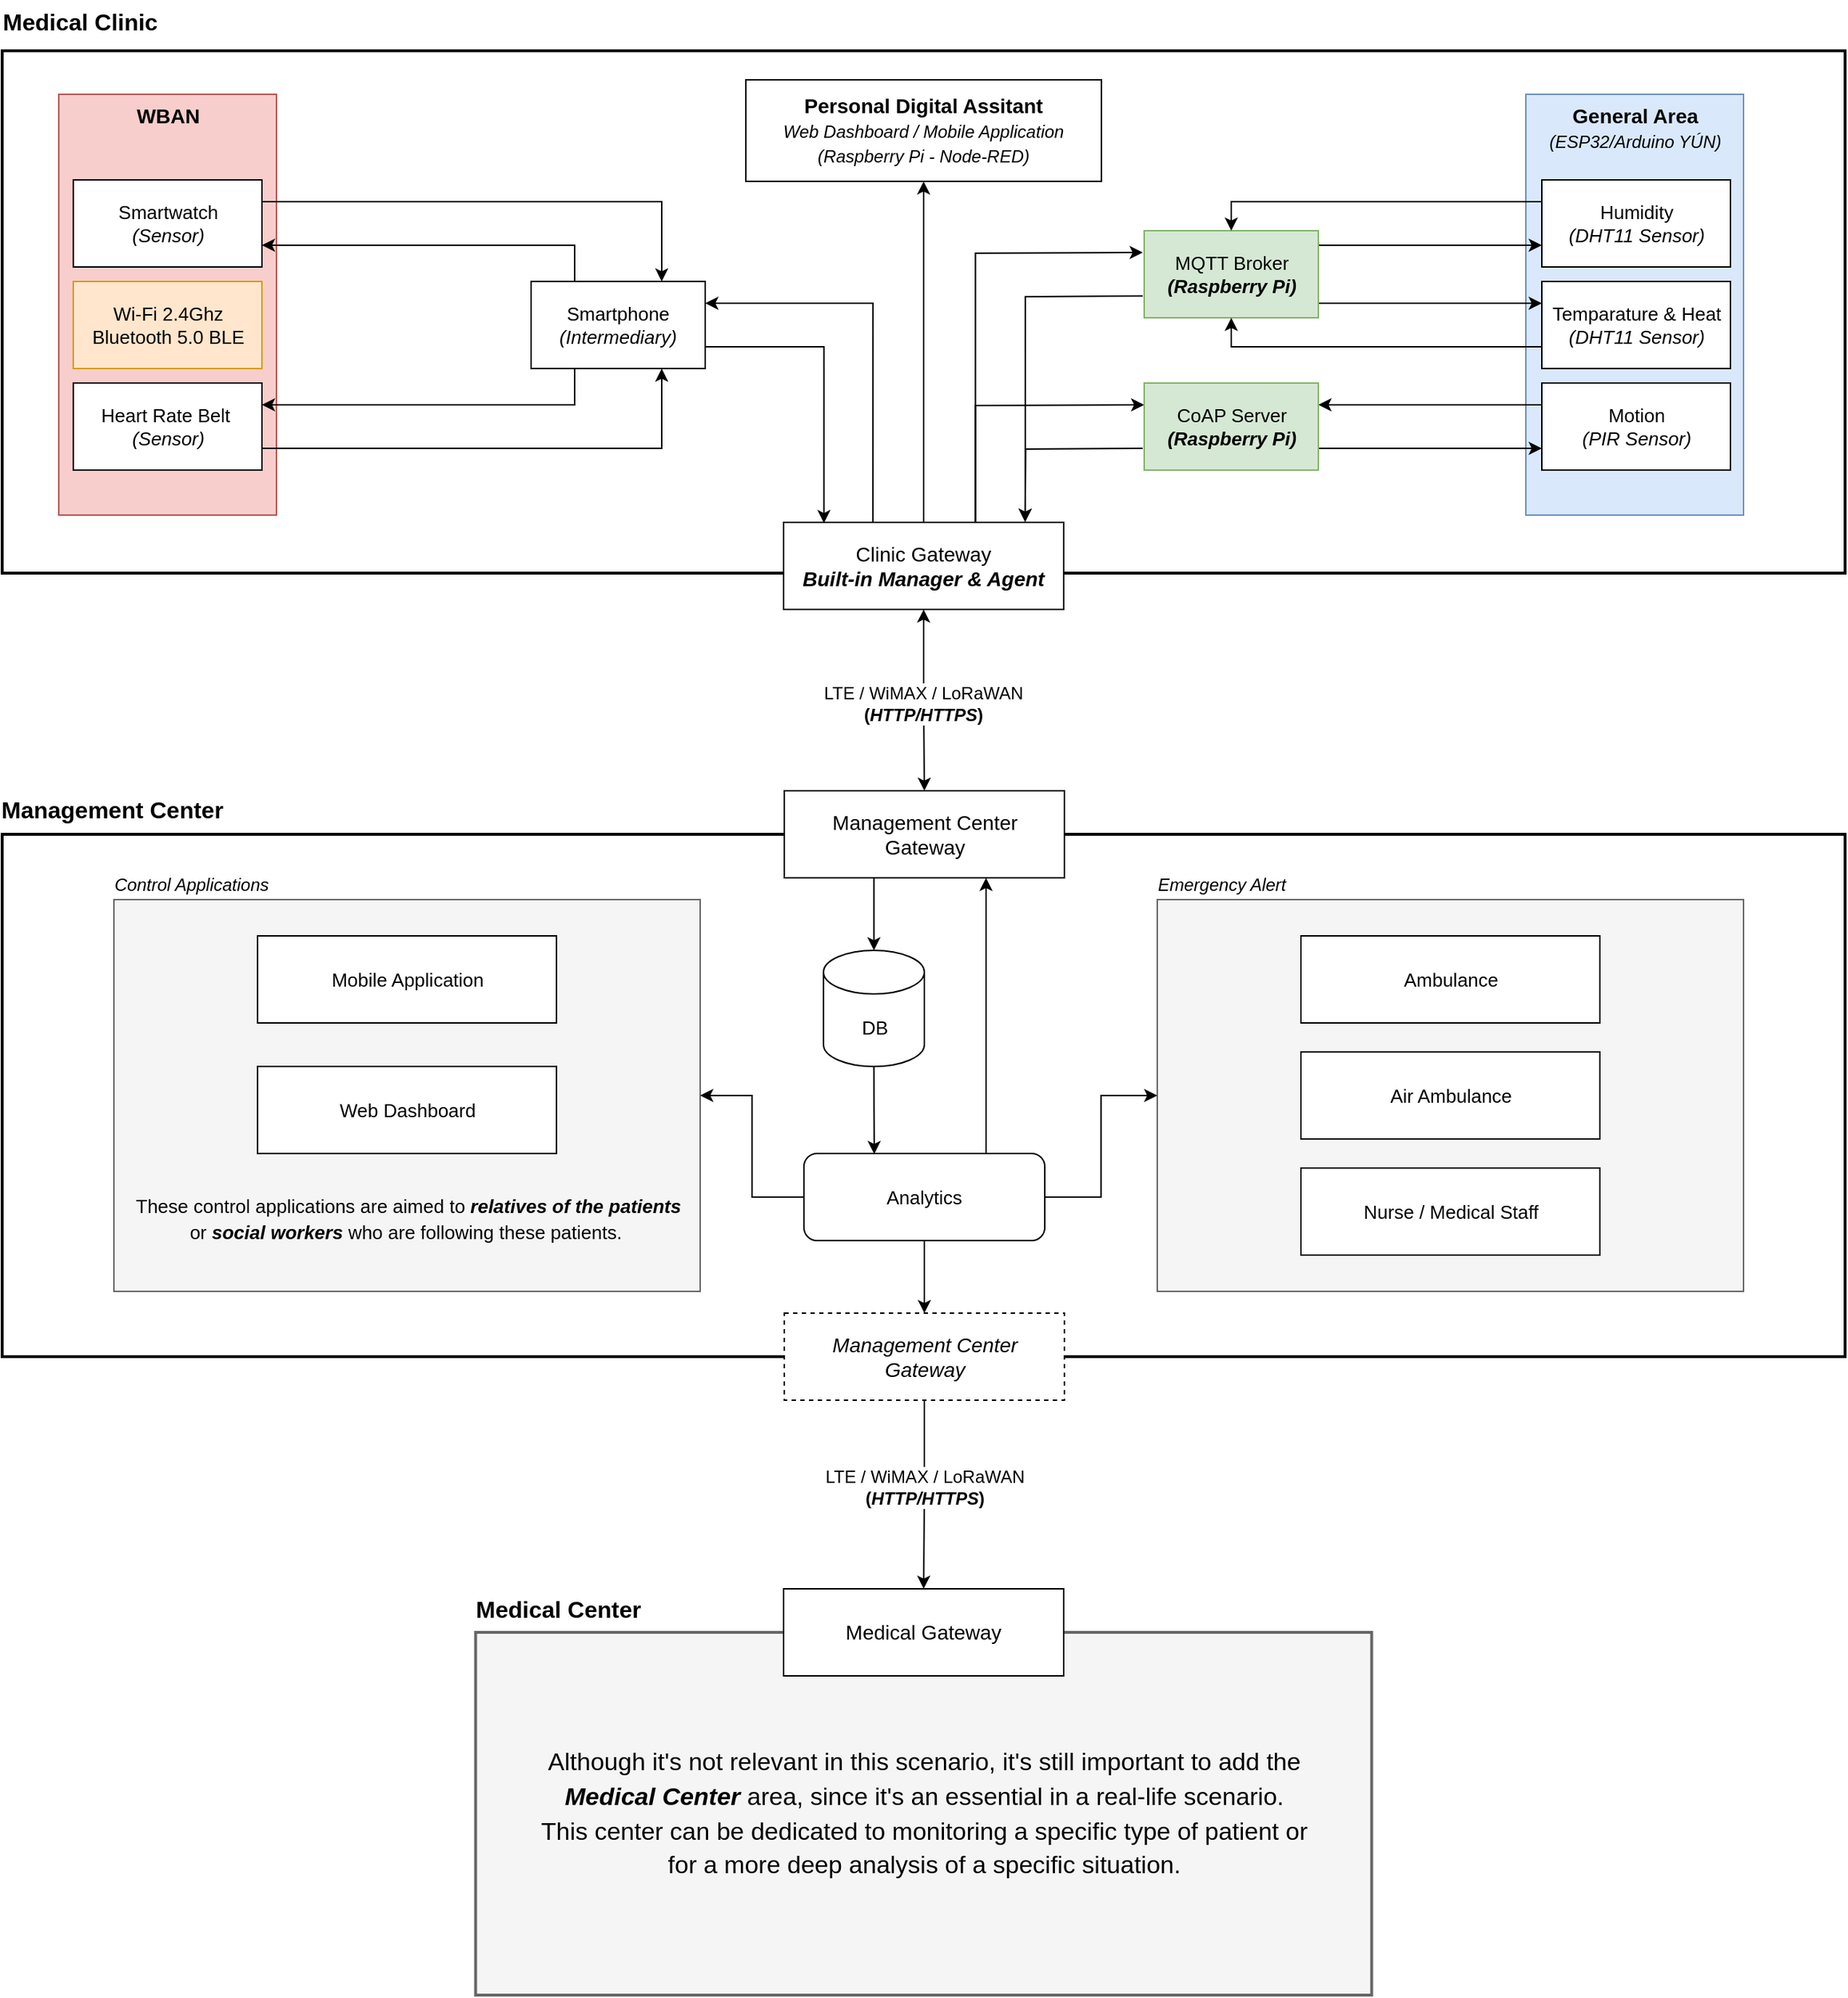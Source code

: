 <mxfile version="21.3.7" type="device" pages="2">
  <diagram id="4EKLIv5kyWdPKrkND0l5" name="Smart Healthcare">
    <mxGraphModel dx="1509" dy="916" grid="1" gridSize="10" guides="1" tooltips="1" connect="1" arrows="1" fold="1" page="1" pageScale="1" pageWidth="900" pageHeight="1600" math="0" shadow="0">
      <root>
        <mxCell id="0" />
        <mxCell id="1" parent="0" />
        <mxCell id="GMvNt8v5NHXHswKy9d2m-55" value="" style="rounded=0;whiteSpace=wrap;html=1;fontSize=14;strokeWidth=2;fillColor=#f5f5f5;strokeColor=#666666;gradientDirection=radial;fontColor=#333333;" parent="1" vertex="1">
          <mxGeometry x="591.75" y="1290" width="617.5" height="250" as="geometry" />
        </mxCell>
        <mxCell id="xHL1PCvnqK_NVoInI9PG-18" value="" style="rounded=0;whiteSpace=wrap;html=1;fontSize=14;fillColor=none;strokeWidth=2;" parent="1" vertex="1">
          <mxGeometry x="265.5" y="200" width="1270" height="360" as="geometry" />
        </mxCell>
        <mxCell id="xHL1PCvnqK_NVoInI9PG-19" value="&lt;span style=&quot;font-size: 16px;&quot;&gt;&lt;b style=&quot;font-size: 16px;&quot;&gt;Medical Clinic&lt;/b&gt;&lt;/span&gt;" style="text;html=1;align=left;verticalAlign=middle;resizable=0;points=[];autosize=1;strokeColor=none;fillColor=none;fontSize=16;spacing=0;" parent="1" vertex="1">
          <mxGeometry x="265.5" y="165" width="130" height="30" as="geometry" />
        </mxCell>
        <mxCell id="oJZyDtOHHxJd0sWlJw7X-24" value="Clinic Gateway&lt;br&gt;&lt;i&gt;&lt;b&gt;Built-in Manager &amp;amp; Agent&lt;/b&gt;&lt;/i&gt;" style="whiteSpace=wrap;html=1;fontSize=14;strokeWidth=1;" parent="1" vertex="1">
          <mxGeometry x="804" y="525" width="193" height="60" as="geometry" />
        </mxCell>
        <mxCell id="oJZyDtOHHxJd0sWlJw7X-26" value="&amp;nbsp; &amp;nbsp;" style="rounded=0;whiteSpace=wrap;html=1;fontSize=14;fillColor=none;strokeWidth=2;" parent="1" vertex="1">
          <mxGeometry x="265.5" y="740" width="1270" height="360" as="geometry" />
        </mxCell>
        <mxCell id="oJZyDtOHHxJd0sWlJw7X-27" value="&lt;b style=&quot;font-size: 16px;&quot;&gt;&lt;font style=&quot;font-size: 16px;&quot;&gt;Management Center&lt;/font&gt;&lt;/b&gt;" style="text;html=1;align=left;verticalAlign=middle;resizable=0;points=[];autosize=1;strokeColor=none;fillColor=none;fontSize=16;spacing=0;" parent="1" vertex="1">
          <mxGeometry x="264.5" y="708" width="170" height="30" as="geometry" />
        </mxCell>
        <mxCell id="GMvNt8v5NHXHswKy9d2m-29" value="&lt;b&gt;Personal Digital Assitant&lt;br style=&quot;font-size: 14px&quot;&gt;&lt;/b&gt;&lt;font style=&quot;font-size: 12px&quot;&gt;&lt;i&gt;Web Dashboard / Mobile Application&lt;br&gt;(Raspberry Pi - Node-RED)&lt;br&gt;&lt;/i&gt;&lt;/font&gt;" style="whiteSpace=wrap;html=1;fontSize=14;" parent="1" vertex="1">
          <mxGeometry x="778" y="220" width="245" height="70" as="geometry" />
        </mxCell>
        <mxCell id="GMvNt8v5NHXHswKy9d2m-38" style="edgeStyle=orthogonalEdgeStyle;rounded=0;orthogonalLoop=1;jettySize=auto;html=1;exitX=0.5;exitY=0;exitDx=0;exitDy=0;entryX=0.5;entryY=1;entryDx=0;entryDy=0;fontSize=12;startArrow=none;startFill=0;" parent="1" source="oJZyDtOHHxJd0sWlJw7X-24" target="GMvNt8v5NHXHswKy9d2m-29" edge="1">
          <mxGeometry relative="1" as="geometry" />
        </mxCell>
        <mxCell id="GMvNt8v5NHXHswKy9d2m-30" value="Management Center&lt;br&gt;Gateway" style="whiteSpace=wrap;html=1;fontSize=14;fontStyle=0" parent="1" vertex="1">
          <mxGeometry x="804.5" y="710" width="193" height="60" as="geometry" />
        </mxCell>
        <mxCell id="GMvNt8v5NHXHswKy9d2m-23" style="edgeStyle=orthogonalEdgeStyle;rounded=0;orthogonalLoop=1;jettySize=auto;html=1;exitX=0.5;exitY=1;exitDx=0;exitDy=0;entryX=0.5;entryY=0;entryDx=0;entryDy=0;startArrow=classic;startFill=1;" parent="1" source="oJZyDtOHHxJd0sWlJw7X-24" target="GMvNt8v5NHXHswKy9d2m-30" edge="1">
          <mxGeometry relative="1" as="geometry" />
        </mxCell>
        <mxCell id="GMvNt8v5NHXHswKy9d2m-24" value="LTE / WiMAX / LoRaWAN&lt;br style=&quot;font-size: 12px;&quot;&gt;&lt;b style=&quot;font-size: 12px;&quot;&gt;(&lt;i style=&quot;font-size: 12px;&quot;&gt;HTTP/HTTPS&lt;/i&gt;)&lt;/b&gt;" style="edgeLabel;html=1;align=center;verticalAlign=middle;resizable=0;points=[];fontSize=12;" parent="GMvNt8v5NHXHswKy9d2m-23" vertex="1" connectable="0">
          <mxGeometry x="-0.155" y="1" relative="1" as="geometry">
            <mxPoint x="-2" y="12" as="offset" />
          </mxGeometry>
        </mxCell>
        <mxCell id="GMvNt8v5NHXHswKy9d2m-39" value="" style="rounded=0;whiteSpace=wrap;html=1;fontSize=12;fillColor=#f5f5f5;strokeWidth=1;fontColor=#333333;strokeColor=#666666;" parent="1" vertex="1">
          <mxGeometry x="342.5" y="785" width="404" height="270" as="geometry" />
        </mxCell>
        <mxCell id="GMvNt8v5NHXHswKy9d2m-40" value="" style="rounded=0;whiteSpace=wrap;html=1;fontSize=12;fillColor=#f5f5f5;strokeWidth=1;fontColor=#333333;strokeColor=#666666;" parent="1" vertex="1">
          <mxGeometry x="1061.5" y="785" width="404" height="270" as="geometry" />
        </mxCell>
        <mxCell id="GMvNt8v5NHXHswKy9d2m-43" value="&lt;span style=&quot;font-size: 12px;&quot;&gt;&lt;font style=&quot;font-size: 12px;&quot;&gt;Emergency Alert&lt;/font&gt;&lt;/span&gt;" style="text;html=1;align=left;verticalAlign=middle;resizable=0;points=[];autosize=1;strokeColor=none;fillColor=none;fontSize=12;spacing=0;fontStyle=2" parent="1" vertex="1">
          <mxGeometry x="1061.5" y="765" width="100" height="20" as="geometry" />
        </mxCell>
        <mxCell id="GMvNt8v5NHXHswKy9d2m-44" value="&lt;span style=&quot;font-size: 12px&quot;&gt;&lt;font style=&quot;font-size: 12px&quot;&gt;Control Applications&lt;/font&gt;&lt;/span&gt;" style="text;html=1;align=left;verticalAlign=middle;resizable=0;points=[];autosize=1;strokeColor=none;fillColor=none;fontSize=12;spacing=0;fontStyle=2" parent="1" vertex="1">
          <mxGeometry x="342.5" y="765" width="120" height="20" as="geometry" />
        </mxCell>
        <mxCell id="GMvNt8v5NHXHswKy9d2m-45" value="Mobile Application" style="whiteSpace=wrap;html=1;fontSize=13;strokeWidth=1;" parent="1" vertex="1">
          <mxGeometry x="441.5" y="810" width="206" height="60" as="geometry" />
        </mxCell>
        <mxCell id="GMvNt8v5NHXHswKy9d2m-49" value="Web Dashboard" style="whiteSpace=wrap;html=1;fontSize=13;strokeWidth=1;" parent="1" vertex="1">
          <mxGeometry x="441.5" y="900" width="206" height="60" as="geometry" />
        </mxCell>
        <mxCell id="GMvNt8v5NHXHswKy9d2m-51" value="&lt;p style=&quot;line-height: 0.4; font-size: 13px;&quot;&gt;These control applications are aimed to &lt;b style=&quot;font-size: 13px;&quot;&gt;&lt;i style=&quot;font-size: 13px;&quot;&gt;relatives of the patients&lt;/i&gt;&lt;/b&gt;&lt;/p&gt;&lt;p style=&quot;line-height: 0.4; font-size: 13px;&quot;&gt;or &lt;i style=&quot;font-size: 13px;&quot;&gt;&lt;b style=&quot;font-size: 13px;&quot;&gt;social workers&lt;/b&gt;&lt;/i&gt; who are following these patients.&amp;nbsp;&lt;/p&gt;&lt;p style=&quot;font-size: 13px;&quot;&gt;&lt;/p&gt;" style="text;html=1;align=center;verticalAlign=middle;resizable=0;points=[];autosize=1;strokeColor=none;fillColor=none;fontSize=13;" parent="1" vertex="1">
          <mxGeometry x="344.5" y="975" width="400" height="60" as="geometry" />
        </mxCell>
        <mxCell id="GMvNt8v5NHXHswKy9d2m-52" value="Ambulance" style="whiteSpace=wrap;html=1;fontSize=13;strokeWidth=1;" parent="1" vertex="1">
          <mxGeometry x="1160.5" y="810" width="206" height="60" as="geometry" />
        </mxCell>
        <mxCell id="GMvNt8v5NHXHswKy9d2m-53" value="Air Ambulance" style="whiteSpace=wrap;html=1;fontSize=13;strokeWidth=1;" parent="1" vertex="1">
          <mxGeometry x="1160.5" y="890" width="206" height="60" as="geometry" />
        </mxCell>
        <mxCell id="GMvNt8v5NHXHswKy9d2m-54" value="Nurse / Medical Staff" style="whiteSpace=wrap;html=1;fontSize=13;strokeWidth=1;" parent="1" vertex="1">
          <mxGeometry x="1160.5" y="970" width="206" height="60" as="geometry" />
        </mxCell>
        <mxCell id="9RcOUroybGSOs_kpnr5I-2" style="edgeStyle=orthogonalEdgeStyle;rounded=0;orthogonalLoop=1;jettySize=auto;html=1;exitX=0;exitY=0.5;exitDx=0;exitDy=0;entryX=1;entryY=0.5;entryDx=0;entryDy=0;" parent="1" source="9RcOUroybGSOs_kpnr5I-1" target="GMvNt8v5NHXHswKy9d2m-39" edge="1">
          <mxGeometry relative="1" as="geometry" />
        </mxCell>
        <mxCell id="9RcOUroybGSOs_kpnr5I-3" style="edgeStyle=orthogonalEdgeStyle;rounded=0;orthogonalLoop=1;jettySize=auto;html=1;exitX=1;exitY=0.5;exitDx=0;exitDy=0;entryX=0;entryY=0.5;entryDx=0;entryDy=0;" parent="1" source="9RcOUroybGSOs_kpnr5I-1" target="GMvNt8v5NHXHswKy9d2m-40" edge="1">
          <mxGeometry relative="1" as="geometry" />
        </mxCell>
        <mxCell id="9RcOUroybGSOs_kpnr5I-26" style="edgeStyle=orthogonalEdgeStyle;rounded=0;orthogonalLoop=1;jettySize=auto;html=1;exitX=0.75;exitY=0;exitDx=0;exitDy=0;fontSize=12;" parent="1" source="9RcOUroybGSOs_kpnr5I-1" edge="1">
          <mxGeometry relative="1" as="geometry">
            <mxPoint x="943.5" y="770" as="targetPoint" />
            <Array as="points">
              <mxPoint x="943.5" y="975" />
              <mxPoint x="943.5" y="770" />
            </Array>
          </mxGeometry>
        </mxCell>
        <mxCell id="9RcOUroybGSOs_kpnr5I-1" value="Analytics" style="whiteSpace=wrap;html=1;fontSize=13;strokeWidth=1;rounded=1;" parent="1" vertex="1">
          <mxGeometry x="818" y="960" width="166" height="60" as="geometry" />
        </mxCell>
        <mxCell id="9RcOUroybGSOs_kpnr5I-24" style="edgeStyle=orthogonalEdgeStyle;rounded=0;orthogonalLoop=1;jettySize=auto;html=1;exitX=0.5;exitY=1;exitDx=0;exitDy=0;exitPerimeter=0;entryX=0.292;entryY=0.006;entryDx=0;entryDy=0;fontSize=12;entryPerimeter=0;" parent="1" source="9RcOUroybGSOs_kpnr5I-18" target="9RcOUroybGSOs_kpnr5I-1" edge="1">
          <mxGeometry relative="1" as="geometry" />
        </mxCell>
        <mxCell id="9RcOUroybGSOs_kpnr5I-18" value="DB" style="shape=cylinder3;whiteSpace=wrap;html=1;boundedLbl=1;backgroundOutline=1;size=15;rounded=1;fontSize=13;" parent="1" vertex="1">
          <mxGeometry x="831.5" y="820" width="69.5" height="80" as="geometry" />
        </mxCell>
        <mxCell id="9RcOUroybGSOs_kpnr5I-23" style="edgeStyle=orthogonalEdgeStyle;rounded=0;orthogonalLoop=1;jettySize=auto;html=1;exitX=0.32;exitY=0.994;exitDx=0;exitDy=0;entryX=0.5;entryY=0;entryDx=0;entryDy=0;entryPerimeter=0;fontSize=12;exitPerimeter=0;" parent="1" source="GMvNt8v5NHXHswKy9d2m-30" target="9RcOUroybGSOs_kpnr5I-18" edge="1">
          <mxGeometry relative="1" as="geometry" />
        </mxCell>
        <mxCell id="9RcOUroybGSOs_kpnr5I-27" value="Management Center&lt;br&gt;Gateway" style="whiteSpace=wrap;html=1;fontSize=14;fontStyle=2;dashed=1;" parent="1" vertex="1">
          <mxGeometry x="804.5" y="1070" width="193" height="60" as="geometry" />
        </mxCell>
        <mxCell id="9RcOUroybGSOs_kpnr5I-30" style="edgeStyle=orthogonalEdgeStyle;rounded=0;orthogonalLoop=1;jettySize=auto;html=1;exitX=0.5;exitY=1;exitDx=0;exitDy=0;entryX=0.5;entryY=0;entryDx=0;entryDy=0;fontSize=12;" parent="1" source="9RcOUroybGSOs_kpnr5I-1" target="9RcOUroybGSOs_kpnr5I-27" edge="1">
          <mxGeometry relative="1" as="geometry" />
        </mxCell>
        <mxCell id="9RcOUroybGSOs_kpnr5I-4" style="edgeStyle=orthogonalEdgeStyle;rounded=0;orthogonalLoop=1;jettySize=auto;html=1;exitX=0.5;exitY=1;exitDx=0;exitDy=0;entryX=0.5;entryY=0;entryDx=0;entryDy=0;" parent="1" source="9RcOUroybGSOs_kpnr5I-27" target="GMvNt8v5NHXHswKy9d2m-58" edge="1">
          <mxGeometry relative="1" as="geometry" />
        </mxCell>
        <mxCell id="9RcOUroybGSOs_kpnr5I-5" value="&lt;span style=&quot;color: rgba(0 , 0 , 0 , 0) ; font-family: monospace ; font-size: 0px ; background-color: rgb(248 , 249 , 250)&quot;&gt;%3CmxGraphModel%3E%3Croot%3E%3CmxCell%20id%3D%220%22%2F%3E%3CmxCell%20id%3D%221%22%20parent%3D%220%22%2F%3E%3CmxCell%20id%3D%222%22%20value%3D%22Mobile%20Communications%26lt%3Bbr%26gt%3BLTE%20%2F%20WiMAX%20%2F%20LoRaWAN%22%20style%3D%22edgeLabel%3Bhtml%3D1%3Balign%3Dcenter%3BverticalAlign%3Dmiddle%3Bresizable%3D0%3Bpoints%3D%5B%5D%3B%22%20vertex%3D%221%22%20connectable%3D%220%22%20parent%3D%221%22%3E%3CmxGeometry%20x%3D%22827%22%20y%3D%22650%22%20as%3D%22geometry%22%2F%3E%3C%2FmxCell%3E%3C%2Froot%3E%3C%2FmxGraphModel%3E&lt;/span&gt;" style="edgeLabel;html=1;align=center;verticalAlign=middle;resizable=0;points=[];" parent="9RcOUroybGSOs_kpnr5I-4" vertex="1" connectable="0">
          <mxGeometry x="0.102" y="-2" relative="1" as="geometry">
            <mxPoint as="offset" />
          </mxGeometry>
        </mxCell>
        <mxCell id="9RcOUroybGSOs_kpnr5I-6" value="LTE / WiMAX / LoRaWAN&lt;br style=&quot;font-size: 12px;&quot;&gt;&lt;b style=&quot;font-size: 12px;&quot;&gt;(&lt;i style=&quot;font-size: 12px;&quot;&gt;HTTP/HTTPS&lt;/i&gt;)&lt;/b&gt;" style="edgeLabel;html=1;align=center;verticalAlign=middle;resizable=0;points=[];fontSize=12;" parent="9RcOUroybGSOs_kpnr5I-4" vertex="1" connectable="0">
          <mxGeometry x="0.281" y="4" relative="1" as="geometry">
            <mxPoint x="-4" y="-23" as="offset" />
          </mxGeometry>
        </mxCell>
        <mxCell id="GMvNt8v5NHXHswKy9d2m-57" value="&lt;b style=&quot;font-size: 16px;&quot;&gt;&lt;font style=&quot;font-size: 16px;&quot;&gt;Medical Center&lt;/font&gt;&lt;/b&gt;" style="text;html=1;align=left;verticalAlign=middle;resizable=0;points=[];autosize=1;strokeColor=none;fillColor=none;fontSize=16;spacing=0;" parent="1" vertex="1">
          <mxGeometry x="592.25" y="1259" width="130" height="30" as="geometry" />
        </mxCell>
        <mxCell id="GMvNt8v5NHXHswKy9d2m-58" value="Medical Gateway" style="whiteSpace=wrap;html=1;fontSize=14;fontStyle=0" parent="1" vertex="1">
          <mxGeometry x="804" y="1260" width="193" height="60" as="geometry" />
        </mxCell>
        <mxCell id="WCOG3HAmgVZKzh0ak5R_-1" value="&lt;p style=&quot;line-height: 1.4; font-size: 17px;&quot;&gt;Although it&#39;s not relevant in this scenario, it&#39;s still important to add the &lt;i style=&quot;font-weight: bold; font-size: 17px;&quot;&gt;Medical Center &lt;/i&gt;area, since it&#39;s an essential in a real-life scenario.&lt;br style=&quot;font-size: 17px;&quot;&gt;This center can be dedicated to monitoring a specific type of patient or for a more deep analysis of a specific situation.&lt;/p&gt;" style="rounded=0;whiteSpace=wrap;html=1;gradientDirection=radial;fontSize=17;fillColor=none;strokeColor=none;" parent="1" vertex="1">
          <mxGeometry x="627.53" y="1345" width="545.94" height="140" as="geometry" />
        </mxCell>
        <mxCell id="q3UDIHlaex0vlkQCukeU-5" style="edgeStyle=orthogonalEdgeStyle;rounded=0;orthogonalLoop=1;jettySize=auto;html=1;exitX=1;exitY=0.75;exitDx=0;exitDy=0;entryX=0.144;entryY=0.009;entryDx=0;entryDy=0;entryPerimeter=0;" parent="1" source="q3UDIHlaex0vlkQCukeU-1" target="oJZyDtOHHxJd0sWlJw7X-24" edge="1">
          <mxGeometry relative="1" as="geometry" />
        </mxCell>
        <mxCell id="dEVApkqTRyG67apjEKnS-3" style="edgeStyle=orthogonalEdgeStyle;rounded=0;orthogonalLoop=1;jettySize=auto;html=1;exitX=1;exitY=0.25;exitDx=0;exitDy=0;startArrow=classic;startFill=1;endArrow=none;endFill=0;entryX=0.319;entryY=0.001;entryDx=0;entryDy=0;entryPerimeter=0;" edge="1" parent="1" source="q3UDIHlaex0vlkQCukeU-1" target="oJZyDtOHHxJd0sWlJw7X-24">
          <mxGeometry relative="1" as="geometry">
            <mxPoint x="860" y="520" as="targetPoint" />
          </mxGeometry>
        </mxCell>
        <mxCell id="q3UDIHlaex0vlkQCukeU-1" value="Smartphone&lt;br&gt;&lt;i&gt;(Intermediary)&lt;/i&gt;" style="whiteSpace=wrap;html=1;fontSize=13;" parent="1" vertex="1">
          <mxGeometry x="630" y="359" width="120" height="60" as="geometry" />
        </mxCell>
        <mxCell id="oJZyDtOHHxJd0sWlJw7X-3" value="General Area&lt;br&gt;&lt;span style=&quot;font-weight: normal;&quot;&gt;&lt;i&gt;&lt;font style=&quot;font-size: 12px;&quot;&gt;(ESP32/Arduino YÚN)&lt;/font&gt;&lt;/i&gt;&lt;/span&gt;" style="rounded=0;whiteSpace=wrap;html=1;fontSize=14;fillColor=#dae8fc;strokeColor=#6c8ebf;verticalAlign=top;fontStyle=1" parent="1" vertex="1">
          <mxGeometry x="1315.5" y="230" width="150" height="290" as="geometry" />
        </mxCell>
        <mxCell id="5OLIdHdcgI0uMcVlvvUG-6" style="edgeStyle=orthogonalEdgeStyle;rounded=0;orthogonalLoop=1;jettySize=auto;html=1;exitX=0;exitY=0.25;exitDx=0;exitDy=0;entryX=1;entryY=0.25;entryDx=0;entryDy=0;" edge="1" parent="1" source="oJZyDtOHHxJd0sWlJw7X-6" target="oJZyDtOHHxJd0sWlJw7X-19">
          <mxGeometry relative="1" as="geometry" />
        </mxCell>
        <mxCell id="oJZyDtOHHxJd0sWlJw7X-6" value="Motion&lt;br style=&quot;font-size: 13px;&quot;&gt;&lt;i&gt;(PIR&amp;nbsp;&lt;span style=&quot;font-size: 13px;&quot;&gt;Sensor&lt;/span&gt;)&lt;/i&gt;" style="rounded=0;whiteSpace=wrap;html=1;fontSize=13;align=center;" parent="1" vertex="1">
          <mxGeometry x="1326.5" y="429" width="130" height="60" as="geometry" />
        </mxCell>
        <mxCell id="1wUjkOclJcLUn5EdWLb8-3" value="" style="group" vertex="1" connectable="0" parent="1">
          <mxGeometry x="304.5" y="230" width="150" height="290" as="geometry" />
        </mxCell>
        <mxCell id="xHL1PCvnqK_NVoInI9PG-28" value="WBAN" style="rounded=0;whiteSpace=wrap;html=1;fontSize=14;fillColor=#f8cecc;strokeColor=#b85450;verticalAlign=top;fontStyle=1" parent="1wUjkOclJcLUn5EdWLb8-3" vertex="1">
          <mxGeometry width="150" height="290" as="geometry" />
        </mxCell>
        <mxCell id="1wUjkOclJcLUn5EdWLb8-2" value="" style="group" vertex="1" connectable="0" parent="1wUjkOclJcLUn5EdWLb8-3">
          <mxGeometry x="10" y="59" width="130" height="200" as="geometry" />
        </mxCell>
        <mxCell id="xHL1PCvnqK_NVoInI9PG-24" value="&lt;div style=&quot;font-size: 13px;&quot;&gt;&lt;span style=&quot;background-color: initial; font-size: 13px;&quot;&gt;Heart Rate Belt&amp;nbsp;&lt;/span&gt;&lt;/div&gt;&lt;div style=&quot;font-size: 13px;&quot;&gt;&lt;i style=&quot;font-size: 13px;&quot;&gt;(Sensor)&lt;/i&gt;&lt;/div&gt;" style="rounded=0;whiteSpace=wrap;html=1;fontSize=13;align=center;" parent="1wUjkOclJcLUn5EdWLb8-2" vertex="1">
          <mxGeometry y="140" width="130" height="60" as="geometry" />
        </mxCell>
        <mxCell id="xHL1PCvnqK_NVoInI9PG-23" value="&lt;div style=&quot;font-size: 13px;&quot;&gt;Smartwatch&lt;/div&gt;&lt;div style=&quot;font-size: 13px;&quot;&gt;&lt;i style=&quot;font-size: 13px;&quot;&gt;(Sensor)&lt;/i&gt;&lt;/div&gt;" style="rounded=0;whiteSpace=wrap;html=1;fontSize=13;align=center;" parent="1wUjkOclJcLUn5EdWLb8-2" vertex="1">
          <mxGeometry width="130" height="60" as="geometry" />
        </mxCell>
        <mxCell id="eZAVPzYlufzNhb-n7ylC-2" value="&lt;div style=&quot;font-size: 13px;&quot;&gt;Wi-Fi 2.4Ghz&lt;/div&gt;&lt;div style=&quot;font-size: 13px;&quot;&gt;Bluetooth 5.0 BLE&lt;/div&gt;" style="rounded=0;whiteSpace=wrap;html=1;fontSize=13;align=center;fillColor=#ffe6cc;strokeColor=#d79b00;" vertex="1" parent="1wUjkOclJcLUn5EdWLb8-2">
          <mxGeometry y="70" width="130" height="60" as="geometry" />
        </mxCell>
        <mxCell id="1wUjkOclJcLUn5EdWLb8-4" style="edgeStyle=orthogonalEdgeStyle;rounded=0;orthogonalLoop=1;jettySize=auto;html=1;exitX=1;exitY=0.25;exitDx=0;exitDy=0;entryX=0.75;entryY=0;entryDx=0;entryDy=0;" edge="1" parent="1" source="xHL1PCvnqK_NVoInI9PG-23" target="q3UDIHlaex0vlkQCukeU-1">
          <mxGeometry relative="1" as="geometry" />
        </mxCell>
        <mxCell id="1wUjkOclJcLUn5EdWLb8-5" style="edgeStyle=orthogonalEdgeStyle;rounded=0;orthogonalLoop=1;jettySize=auto;html=1;exitX=0.25;exitY=0;exitDx=0;exitDy=0;entryX=1;entryY=0.75;entryDx=0;entryDy=0;" edge="1" parent="1" source="q3UDIHlaex0vlkQCukeU-1" target="xHL1PCvnqK_NVoInI9PG-23">
          <mxGeometry relative="1" as="geometry">
            <Array as="points">
              <mxPoint x="660" y="334" />
            </Array>
          </mxGeometry>
        </mxCell>
        <mxCell id="dEVApkqTRyG67apjEKnS-1" style="edgeStyle=orthogonalEdgeStyle;rounded=0;orthogonalLoop=1;jettySize=auto;html=1;exitX=0.25;exitY=1;exitDx=0;exitDy=0;entryX=1;entryY=0.25;entryDx=0;entryDy=0;" edge="1" parent="1" source="q3UDIHlaex0vlkQCukeU-1" target="xHL1PCvnqK_NVoInI9PG-24">
          <mxGeometry relative="1" as="geometry" />
        </mxCell>
        <mxCell id="dEVApkqTRyG67apjEKnS-2" style="edgeStyle=orthogonalEdgeStyle;rounded=0;orthogonalLoop=1;jettySize=auto;html=1;exitX=1;exitY=0.75;exitDx=0;exitDy=0;entryX=0.75;entryY=1;entryDx=0;entryDy=0;" edge="1" parent="1" source="xHL1PCvnqK_NVoInI9PG-24" target="q3UDIHlaex0vlkQCukeU-1">
          <mxGeometry relative="1" as="geometry" />
        </mxCell>
        <mxCell id="5OLIdHdcgI0uMcVlvvUG-7" style="edgeStyle=orthogonalEdgeStyle;rounded=0;orthogonalLoop=1;jettySize=auto;html=1;exitX=1;exitY=0.75;exitDx=0;exitDy=0;entryX=0;entryY=0.75;entryDx=0;entryDy=0;" edge="1" parent="1" source="oJZyDtOHHxJd0sWlJw7X-19" target="oJZyDtOHHxJd0sWlJw7X-6">
          <mxGeometry relative="1" as="geometry" />
        </mxCell>
        <mxCell id="EzxTmGvRN0PzDmSoDZsa-1" style="edgeStyle=orthogonalEdgeStyle;rounded=0;orthogonalLoop=1;jettySize=auto;html=1;exitX=0;exitY=0.75;exitDx=0;exitDy=0;entryX=0.867;entryY=-0.005;entryDx=0;entryDy=0;entryPerimeter=0;" edge="1" parent="1">
          <mxGeometry relative="1" as="geometry">
            <mxPoint x="1051.5" y="474" as="sourcePoint" />
            <mxPoint x="970.331" y="524.7" as="targetPoint" />
          </mxGeometry>
        </mxCell>
        <mxCell id="EzxTmGvRN0PzDmSoDZsa-2" style="edgeStyle=orthogonalEdgeStyle;rounded=0;orthogonalLoop=1;jettySize=auto;html=1;exitX=0;exitY=0.25;exitDx=0;exitDy=0;entryX=0.685;entryY=0.009;entryDx=0;entryDy=0;entryPerimeter=0;startArrow=classic;startFill=1;endArrow=none;endFill=0;" edge="1" parent="1" target="oJZyDtOHHxJd0sWlJw7X-24">
          <mxGeometry relative="1" as="geometry">
            <mxPoint x="1052.5" y="444" as="sourcePoint" />
            <mxPoint x="936.398" y="525.3" as="targetPoint" />
          </mxGeometry>
        </mxCell>
        <mxCell id="oJZyDtOHHxJd0sWlJw7X-19" value="&lt;span style=&quot;font-size: 13px;&quot;&gt;&lt;font style=&quot;font-size: 13px;&quot;&gt;&lt;span style=&quot;font-size: 13px;&quot;&gt;CoAP Server&lt;br&gt;&lt;/span&gt;&lt;b style=&quot;font-style: italic; font-size: 13px;&quot;&gt;(Raspberry Pi)&lt;/b&gt;&lt;/font&gt;&lt;/span&gt;" style="whiteSpace=wrap;html=1;fontSize=13;fillColor=#d5e8d4;strokeColor=#82b366;" parent="1" vertex="1">
          <mxGeometry x="1052.5" y="429" width="120" height="60" as="geometry" />
        </mxCell>
        <mxCell id="5OLIdHdcgI0uMcVlvvUG-10" style="edgeStyle=orthogonalEdgeStyle;rounded=0;orthogonalLoop=1;jettySize=auto;html=1;exitX=1;exitY=0.25;exitDx=0;exitDy=0;entryX=0;entryY=0.75;entryDx=0;entryDy=0;" edge="1" parent="1" source="GMvNt8v5NHXHswKy9d2m-12" target="oJZyDtOHHxJd0sWlJw7X-4">
          <mxGeometry relative="1" as="geometry">
            <Array as="points">
              <mxPoint x="1173" y="334" />
            </Array>
          </mxGeometry>
        </mxCell>
        <mxCell id="5OLIdHdcgI0uMcVlvvUG-11" style="edgeStyle=orthogonalEdgeStyle;rounded=0;orthogonalLoop=1;jettySize=auto;html=1;exitX=1;exitY=0.75;exitDx=0;exitDy=0;entryX=0;entryY=0.25;entryDx=0;entryDy=0;" edge="1" parent="1" source="GMvNt8v5NHXHswKy9d2m-12" target="oJZyDtOHHxJd0sWlJw7X-5">
          <mxGeometry relative="1" as="geometry">
            <Array as="points">
              <mxPoint x="1173" y="374" />
            </Array>
          </mxGeometry>
        </mxCell>
        <mxCell id="EzxTmGvRN0PzDmSoDZsa-3" style="edgeStyle=orthogonalEdgeStyle;rounded=0;orthogonalLoop=1;jettySize=auto;html=1;exitX=0;exitY=0.75;exitDx=0;exitDy=0;entryX=0.863;entryY=-0.006;entryDx=0;entryDy=0;entryPerimeter=0;" edge="1" parent="1" target="oJZyDtOHHxJd0sWlJw7X-24">
          <mxGeometry relative="1" as="geometry">
            <mxPoint x="1051.5" y="369.0" as="sourcePoint" />
            <mxPoint x="970.717" y="524.76" as="targetPoint" />
          </mxGeometry>
        </mxCell>
        <mxCell id="EzxTmGvRN0PzDmSoDZsa-4" style="edgeStyle=orthogonalEdgeStyle;rounded=0;orthogonalLoop=1;jettySize=auto;html=1;exitX=0;exitY=0.25;exitDx=0;exitDy=0;entryX=0.685;entryY=0.007;entryDx=0;entryDy=0;entryPerimeter=0;startArrow=classic;startFill=1;endArrow=none;endFill=0;" edge="1" parent="1" target="oJZyDtOHHxJd0sWlJw7X-24">
          <mxGeometry relative="1" as="geometry">
            <mxPoint x="1051.5" y="339" as="sourcePoint" />
            <mxPoint x="935.012" y="525.24" as="targetPoint" />
          </mxGeometry>
        </mxCell>
        <mxCell id="GMvNt8v5NHXHswKy9d2m-12" value="&lt;span style=&quot;font-size: 13px;&quot;&gt;&lt;font style=&quot;font-size: 13px;&quot;&gt;&lt;span style=&quot;font-size: 13px;&quot;&gt;MQTT Broker&lt;br&gt;&lt;/span&gt;&lt;b style=&quot;font-style: italic; font-size: 13px;&quot;&gt;(Raspberry Pi)&lt;/b&gt;&lt;/font&gt;&lt;/span&gt;" style="whiteSpace=wrap;html=1;fontSize=13;fillColor=#d5e8d4;strokeColor=#82b366;" parent="1" vertex="1">
          <mxGeometry x="1052.5" y="324" width="120" height="60" as="geometry" />
        </mxCell>
        <mxCell id="5OLIdHdcgI0uMcVlvvUG-9" style="edgeStyle=orthogonalEdgeStyle;rounded=0;orthogonalLoop=1;jettySize=auto;html=1;exitX=0;exitY=0.25;exitDx=0;exitDy=0;entryX=0.5;entryY=0;entryDx=0;entryDy=0;" edge="1" parent="1" source="oJZyDtOHHxJd0sWlJw7X-4" target="GMvNt8v5NHXHswKy9d2m-12">
          <mxGeometry relative="1" as="geometry" />
        </mxCell>
        <mxCell id="oJZyDtOHHxJd0sWlJw7X-4" value="Humidity&lt;br style=&quot;font-size: 13px;&quot;&gt;&lt;i&gt;(&lt;span style=&quot;font-size: 13px;&quot;&gt;DHT11&amp;nbsp;Sensor&lt;/span&gt;)&lt;/i&gt;" style="rounded=0;whiteSpace=wrap;html=1;fontSize=13;align=center;" parent="1" vertex="1">
          <mxGeometry x="1326.5" y="289" width="130" height="60" as="geometry" />
        </mxCell>
        <mxCell id="5OLIdHdcgI0uMcVlvvUG-12" style="edgeStyle=orthogonalEdgeStyle;rounded=0;orthogonalLoop=1;jettySize=auto;html=1;exitX=0;exitY=0.75;exitDx=0;exitDy=0;entryX=0.5;entryY=1;entryDx=0;entryDy=0;" edge="1" parent="1" source="oJZyDtOHHxJd0sWlJw7X-5" target="GMvNt8v5NHXHswKy9d2m-12">
          <mxGeometry relative="1" as="geometry" />
        </mxCell>
        <mxCell id="oJZyDtOHHxJd0sWlJw7X-5" value="&lt;div style=&quot;font-size: 13px;&quot;&gt;&lt;/div&gt;Temparature &amp;amp; Heat&lt;br style=&quot;font-size: 13px;&quot;&gt;&lt;i&gt;&lt;span style=&quot;font-size: 13px;&quot;&gt;(DHT11&amp;nbsp;&lt;/span&gt;&lt;span style=&quot;background-color: initial; font-size: 13px;&quot;&gt;Sensor)&lt;/span&gt;&lt;/i&gt;&lt;i style=&quot;font-size: 13px;&quot;&gt;&lt;br style=&quot;font-size: 13px;&quot;&gt;&lt;/i&gt;" style="rounded=0;whiteSpace=wrap;html=1;fontSize=13;align=center;" parent="1" vertex="1">
          <mxGeometry x="1326.5" y="359" width="130" height="60" as="geometry" />
        </mxCell>
      </root>
    </mxGraphModel>
  </diagram>
  <diagram name="Copy of Smart Healthcare" id="KWvK7O68XhaBDhN9APA6">
    <mxGraphModel dx="1434" dy="870" grid="1" gridSize="10" guides="1" tooltips="1" connect="1" arrows="1" fold="1" page="1" pageScale="1" pageWidth="900" pageHeight="1600" math="0" shadow="0">
      <root>
        <mxCell id="mzPSMI7MWe33EqULLQQf-0" />
        <mxCell id="mzPSMI7MWe33EqULLQQf-1" parent="mzPSMI7MWe33EqULLQQf-0" />
        <mxCell id="mzPSMI7MWe33EqULLQQf-5" value="" style="rounded=0;whiteSpace=wrap;html=1;fontSize=14;strokeWidth=2;fillColor=#f5f5f5;strokeColor=#666666;gradientDirection=radial;fontColor=#333333;" parent="mzPSMI7MWe33EqULLQQf-1" vertex="1">
          <mxGeometry x="591.75" y="1290" width="617.5" height="250" as="geometry" />
        </mxCell>
        <mxCell id="mzPSMI7MWe33EqULLQQf-6" value="&lt;p style=&quot;line-height: 0.4;&quot;&gt;In this case there is a &lt;b style=&quot;&quot;&gt;&lt;u style=&quot;&quot;&gt;Smart Home&lt;/u&gt;&lt;/b&gt; with one patient.&lt;br&gt;&lt;/p&gt;&lt;p style=&quot;line-height: 0.4;&quot;&gt;The patient have &lt;b&gt;&lt;u&gt;two sensors&lt;/u&gt;&lt;/b&gt; and &lt;b&gt;&lt;u&gt;zero actuator&lt;/u&gt;&lt;/b&gt; implemented with WBAN technology.&lt;/p&gt;&lt;p&gt;&lt;/p&gt;" style="text;html=1;align=left;verticalAlign=middle;resizable=0;points=[];autosize=1;strokeColor=none;fillColor=none;fontSize=14;" parent="mzPSMI7MWe33EqULLQQf-1" vertex="1">
          <mxGeometry x="264.5" y="560" width="570" height="70" as="geometry" />
        </mxCell>
        <mxCell id="mzPSMI7MWe33EqULLQQf-7" value="" style="rounded=0;whiteSpace=wrap;html=1;fontSize=14;fillColor=none;strokeWidth=2;" parent="mzPSMI7MWe33EqULLQQf-1" vertex="1">
          <mxGeometry x="265.5" y="200" width="1270" height="360" as="geometry" />
        </mxCell>
        <mxCell id="mzPSMI7MWe33EqULLQQf-8" value="&lt;b&gt;&lt;font style=&quot;font-size: 16px&quot;&gt;Patient Home&lt;/font&gt;&lt;/b&gt;" style="text;html=1;align=left;verticalAlign=middle;resizable=0;points=[];autosize=1;strokeColor=none;fillColor=none;fontSize=14;spacing=0;" parent="mzPSMI7MWe33EqULLQQf-1" vertex="1">
          <mxGeometry x="265.5" y="170" width="120" height="20" as="geometry" />
        </mxCell>
        <mxCell id="mzPSMI7MWe33EqULLQQf-9" value="" style="group" parent="mzPSMI7MWe33EqULLQQf-1" vertex="1" connectable="0">
          <mxGeometry x="1315.5" y="240" width="150" height="290" as="geometry" />
        </mxCell>
        <mxCell id="mzPSMI7MWe33EqULLQQf-10" value="General Area&lt;br&gt;&lt;span style=&quot;font-weight: normal;&quot;&gt;&lt;i&gt;&lt;font style=&quot;font-size: 12px;&quot;&gt;(ESP8266/ESP32)&lt;/font&gt;&lt;/i&gt;&lt;/span&gt;" style="rounded=0;whiteSpace=wrap;html=1;fontSize=14;fillColor=#dae8fc;strokeColor=#6c8ebf;verticalAlign=top;fontStyle=1" parent="mzPSMI7MWe33EqULLQQf-9" vertex="1">
          <mxGeometry y="-10" width="150" height="290" as="geometry" />
        </mxCell>
        <mxCell id="mzPSMI7MWe33EqULLQQf-11" value="Smoke &amp;amp; CO&lt;sub&gt;2&lt;/sub&gt;&lt;br&gt;(&lt;i&gt;MQ-135 Sensor&lt;/i&gt;)" style="rounded=0;whiteSpace=wrap;html=1;fontSize=14;align=center;" parent="mzPSMI7MWe33EqULLQQf-9" vertex="1">
          <mxGeometry x="11" y="40" width="130" height="60" as="geometry" />
        </mxCell>
        <mxCell id="mzPSMI7MWe33EqULLQQf-12" value="&lt;div&gt;Thermostat&lt;/div&gt;&lt;div&gt;&lt;i&gt;(Sensor)&lt;/i&gt;&lt;/div&gt;" style="rounded=0;whiteSpace=wrap;html=1;fontSize=14;align=center;" parent="mzPSMI7MWe33EqULLQQf-9" vertex="1">
          <mxGeometry x="10" y="110" width="130" height="60" as="geometry" />
        </mxCell>
        <mxCell id="mzPSMI7MWe33EqULLQQf-13" value="Motion&lt;br&gt;(&lt;i&gt;Sensor&lt;/i&gt;)" style="rounded=0;whiteSpace=wrap;html=1;fontSize=14;align=center;" parent="mzPSMI7MWe33EqULLQQf-9" vertex="1">
          <mxGeometry x="10" y="180" width="130" height="60" as="geometry" />
        </mxCell>
        <mxCell id="mzPSMI7MWe33EqULLQQf-14" value="MQTT Broker&lt;br&gt;&lt;i&gt;&lt;font style=&quot;font-size: 12px;&quot;&gt;&lt;b&gt;(Raspberry Pi)&lt;/b&gt;&lt;/font&gt;&lt;/i&gt;" style="whiteSpace=wrap;html=1;fontSize=14;" parent="mzPSMI7MWe33EqULLQQf-1" vertex="1">
          <mxGeometry x="684.5" y="350" width="120" height="60" as="geometry" />
        </mxCell>
        <mxCell id="mzPSMI7MWe33EqULLQQf-15" style="edgeStyle=orthogonalEdgeStyle;rounded=0;orthogonalLoop=1;jettySize=auto;html=1;exitX=0.25;exitY=0;exitDx=0;exitDy=0;entryX=1;entryY=0.25;entryDx=0;entryDy=0;" parent="mzPSMI7MWe33EqULLQQf-1" source="mzPSMI7MWe33EqULLQQf-17" target="mzPSMI7MWe33EqULLQQf-14" edge="1">
          <mxGeometry relative="1" as="geometry">
            <Array as="points">
              <mxPoint x="863.5" y="525" />
              <mxPoint x="863.5" y="365" />
            </Array>
          </mxGeometry>
        </mxCell>
        <mxCell id="mzPSMI7MWe33EqULLQQf-16" value="Subscribe" style="edgeLabel;html=1;align=center;verticalAlign=middle;resizable=0;points=[];horizontal=0;" parent="mzPSMI7MWe33EqULLQQf-15" vertex="1" connectable="0">
          <mxGeometry x="-0.01" y="3" relative="1" as="geometry">
            <mxPoint x="-6" y="27" as="offset" />
          </mxGeometry>
        </mxCell>
        <mxCell id="mzPSMI7MWe33EqULLQQf-17" value="Home Gateway&lt;br&gt;&lt;i&gt;&lt;b&gt;Built-in Manager &amp;amp; Agent&lt;/b&gt;&lt;/i&gt;" style="whiteSpace=wrap;html=1;fontSize=14;strokeWidth=1;" parent="mzPSMI7MWe33EqULLQQf-1" vertex="1">
          <mxGeometry x="804" y="525" width="193" height="60" as="geometry" />
        </mxCell>
        <mxCell id="mzPSMI7MWe33EqULLQQf-18" style="edgeStyle=orthogonalEdgeStyle;rounded=0;orthogonalLoop=1;jettySize=auto;html=1;exitX=1;exitY=0.75;exitDx=0;exitDy=0;entryX=0.134;entryY=-0.011;entryDx=0;entryDy=0;fontSize=12;startArrow=none;startFill=0;entryPerimeter=0;" parent="mzPSMI7MWe33EqULLQQf-1" source="mzPSMI7MWe33EqULLQQf-14" target="mzPSMI7MWe33EqULLQQf-17" edge="1">
          <mxGeometry relative="1" as="geometry">
            <Array as="points">
              <mxPoint x="829.5" y="395" />
              <mxPoint x="829.5" y="524" />
            </Array>
          </mxGeometry>
        </mxCell>
        <mxCell id="mzPSMI7MWe33EqULLQQf-19" value="&amp;nbsp; &amp;nbsp;" style="rounded=0;whiteSpace=wrap;html=1;fontSize=14;fillColor=none;strokeWidth=2;" parent="mzPSMI7MWe33EqULLQQf-1" vertex="1">
          <mxGeometry x="265.5" y="740" width="1270" height="360" as="geometry" />
        </mxCell>
        <mxCell id="mzPSMI7MWe33EqULLQQf-20" value="&lt;b&gt;&lt;font style=&quot;font-size: 16px&quot;&gt;Management Center&lt;/font&gt;&lt;/b&gt;" style="text;html=1;align=left;verticalAlign=middle;resizable=0;points=[];autosize=1;strokeColor=none;fillColor=none;fontSize=14;spacing=0;" parent="mzPSMI7MWe33EqULLQQf-1" vertex="1">
          <mxGeometry x="264.5" y="713" width="170" height="20" as="geometry" />
        </mxCell>
        <mxCell id="mzPSMI7MWe33EqULLQQf-21" style="edgeStyle=orthogonalEdgeStyle;rounded=0;orthogonalLoop=1;jettySize=auto;html=1;exitX=1;exitY=0.75;exitDx=0;exitDy=0;entryX=0;entryY=0.75;entryDx=0;entryDy=0;" parent="mzPSMI7MWe33EqULLQQf-1" source="mzPSMI7MWe33EqULLQQf-25" target="mzPSMI7MWe33EqULLQQf-12" edge="1">
          <mxGeometry relative="1" as="geometry" />
        </mxCell>
        <mxCell id="mzPSMI7MWe33EqULLQQf-22" style="edgeStyle=orthogonalEdgeStyle;rounded=0;orthogonalLoop=1;jettySize=auto;html=1;exitX=0;exitY=0.75;exitDx=0;exitDy=0;fontSize=12;startArrow=none;startFill=0;" parent="mzPSMI7MWe33EqULLQQf-1" source="mzPSMI7MWe33EqULLQQf-25" edge="1">
          <mxGeometry relative="1" as="geometry">
            <mxPoint x="973.5" y="525" as="targetPoint" />
            <Array as="points">
              <mxPoint x="973.5" y="395" />
              <mxPoint x="973.5" y="525" />
            </Array>
          </mxGeometry>
        </mxCell>
        <mxCell id="mzPSMI7MWe33EqULLQQf-23" style="edgeStyle=orthogonalEdgeStyle;rounded=0;orthogonalLoop=1;jettySize=auto;html=1;exitX=0.75;exitY=1;exitDx=0;exitDy=0;entryX=0;entryY=0.25;entryDx=0;entryDy=0;" parent="mzPSMI7MWe33EqULLQQf-1" source="mzPSMI7MWe33EqULLQQf-25" target="mzPSMI7MWe33EqULLQQf-13" edge="1">
          <mxGeometry relative="1" as="geometry" />
        </mxCell>
        <mxCell id="mzPSMI7MWe33EqULLQQf-24" style="edgeStyle=orthogonalEdgeStyle;rounded=0;orthogonalLoop=1;jettySize=auto;html=1;exitX=0.75;exitY=0;exitDx=0;exitDy=0;entryX=0;entryY=0.75;entryDx=0;entryDy=0;" parent="mzPSMI7MWe33EqULLQQf-1" source="mzPSMI7MWe33EqULLQQf-25" target="mzPSMI7MWe33EqULLQQf-11" edge="1">
          <mxGeometry relative="1" as="geometry" />
        </mxCell>
        <mxCell id="mzPSMI7MWe33EqULLQQf-25" value="CoAP Server&lt;br&gt;&lt;i&gt;&lt;font style=&quot;font-size: 12px;&quot;&gt;&lt;b&gt;(Raspberry Pi)&lt;/b&gt;&lt;/font&gt;&lt;/i&gt;" style="whiteSpace=wrap;html=1;fontSize=14;" parent="mzPSMI7MWe33EqULLQQf-1" vertex="1">
          <mxGeometry x="1004.5" y="350" width="120" height="60" as="geometry" />
        </mxCell>
        <mxCell id="mzPSMI7MWe33EqULLQQf-26" style="edgeStyle=orthogonalEdgeStyle;rounded=0;orthogonalLoop=1;jettySize=auto;html=1;exitX=0.75;exitY=0;exitDx=0;exitDy=0;entryX=0;entryY=0.25;entryDx=0;entryDy=0;" parent="mzPSMI7MWe33EqULLQQf-1" source="mzPSMI7MWe33EqULLQQf-17" target="mzPSMI7MWe33EqULLQQf-25" edge="1">
          <mxGeometry relative="1" as="geometry">
            <Array as="points">
              <mxPoint x="933.5" y="525" />
              <mxPoint x="933.5" y="365" />
            </Array>
          </mxGeometry>
        </mxCell>
        <mxCell id="mzPSMI7MWe33EqULLQQf-27" style="edgeStyle=orthogonalEdgeStyle;rounded=0;orthogonalLoop=1;jettySize=auto;html=1;exitX=0;exitY=0.25;exitDx=0;exitDy=0;entryX=1;entryY=0.25;entryDx=0;entryDy=0;" parent="mzPSMI7MWe33EqULLQQf-1" source="mzPSMI7MWe33EqULLQQf-12" target="mzPSMI7MWe33EqULLQQf-25" edge="1">
          <mxGeometry relative="1" as="geometry" />
        </mxCell>
        <mxCell id="mzPSMI7MWe33EqULLQQf-28" style="edgeStyle=orthogonalEdgeStyle;rounded=0;orthogonalLoop=1;jettySize=auto;html=1;exitX=0;exitY=0.75;exitDx=0;exitDy=0;entryX=0.25;entryY=1;entryDx=0;entryDy=0;" parent="mzPSMI7MWe33EqULLQQf-1" source="mzPSMI7MWe33EqULLQQf-13" target="mzPSMI7MWe33EqULLQQf-25" edge="1">
          <mxGeometry relative="1" as="geometry" />
        </mxCell>
        <mxCell id="mzPSMI7MWe33EqULLQQf-29" value="&lt;b&gt;Personal Digital Assitant&lt;br style=&quot;font-size: 14px&quot;&gt;&lt;/b&gt;&lt;font style=&quot;font-size: 12px&quot;&gt;&lt;i&gt;Web Dashboard / Mobile Application&lt;br&gt;(Raspberry Pi - Node-RED)&lt;br&gt;&lt;/i&gt;&lt;/font&gt;" style="whiteSpace=wrap;html=1;fontSize=14;" parent="mzPSMI7MWe33EqULLQQf-1" vertex="1">
          <mxGeometry x="778" y="220" width="245" height="70" as="geometry" />
        </mxCell>
        <mxCell id="mzPSMI7MWe33EqULLQQf-30" style="edgeStyle=orthogonalEdgeStyle;rounded=0;orthogonalLoop=1;jettySize=auto;html=1;exitX=0.5;exitY=0;exitDx=0;exitDy=0;entryX=0.5;entryY=1;entryDx=0;entryDy=0;fontSize=12;startArrow=none;startFill=0;" parent="mzPSMI7MWe33EqULLQQf-1" source="mzPSMI7MWe33EqULLQQf-17" target="mzPSMI7MWe33EqULLQQf-29" edge="1">
          <mxGeometry relative="1" as="geometry" />
        </mxCell>
        <mxCell id="mzPSMI7MWe33EqULLQQf-31" value="Management Center&lt;br&gt;Gateway" style="whiteSpace=wrap;html=1;fontSize=14;fontStyle=0" parent="mzPSMI7MWe33EqULLQQf-1" vertex="1">
          <mxGeometry x="804.5" y="710" width="193" height="60" as="geometry" />
        </mxCell>
        <mxCell id="mzPSMI7MWe33EqULLQQf-32" style="edgeStyle=orthogonalEdgeStyle;rounded=0;orthogonalLoop=1;jettySize=auto;html=1;exitX=0.5;exitY=1;exitDx=0;exitDy=0;entryX=0.5;entryY=0;entryDx=0;entryDy=0;startArrow=classic;startFill=1;" parent="mzPSMI7MWe33EqULLQQf-1" source="mzPSMI7MWe33EqULLQQf-17" target="mzPSMI7MWe33EqULLQQf-31" edge="1">
          <mxGeometry relative="1" as="geometry" />
        </mxCell>
        <mxCell id="mzPSMI7MWe33EqULLQQf-33" value="LTE / WiMAX / LoRaWAN&lt;br&gt;&lt;b&gt;(&lt;i&gt;HTTP/HTTPS&lt;/i&gt;)&lt;/b&gt;" style="edgeLabel;html=1;align=center;verticalAlign=middle;resizable=0;points=[];" parent="mzPSMI7MWe33EqULLQQf-32" vertex="1" connectable="0">
          <mxGeometry x="-0.155" y="1" relative="1" as="geometry">
            <mxPoint x="-2" y="12" as="offset" />
          </mxGeometry>
        </mxCell>
        <mxCell id="mzPSMI7MWe33EqULLQQf-34" value="" style="rounded=0;whiteSpace=wrap;html=1;fontSize=12;fillColor=#f5f5f5;strokeWidth=1;fontColor=#333333;strokeColor=#666666;" parent="mzPSMI7MWe33EqULLQQf-1" vertex="1">
          <mxGeometry x="342.5" y="785" width="404" height="270" as="geometry" />
        </mxCell>
        <mxCell id="mzPSMI7MWe33EqULLQQf-35" value="" style="rounded=0;whiteSpace=wrap;html=1;fontSize=12;fillColor=#f5f5f5;strokeWidth=1;fontColor=#333333;strokeColor=#666666;" parent="mzPSMI7MWe33EqULLQQf-1" vertex="1">
          <mxGeometry x="1061.5" y="785" width="404" height="270" as="geometry" />
        </mxCell>
        <mxCell id="mzPSMI7MWe33EqULLQQf-36" value="&lt;span style=&quot;font-size: 12px;&quot;&gt;&lt;font style=&quot;font-size: 12px;&quot;&gt;Emergency Alert&lt;/font&gt;&lt;/span&gt;" style="text;html=1;align=left;verticalAlign=middle;resizable=0;points=[];autosize=1;strokeColor=none;fillColor=none;fontSize=12;spacing=0;fontStyle=2" parent="mzPSMI7MWe33EqULLQQf-1" vertex="1">
          <mxGeometry x="1061.5" y="765" width="100" height="20" as="geometry" />
        </mxCell>
        <mxCell id="mzPSMI7MWe33EqULLQQf-37" value="&lt;span style=&quot;font-size: 12px&quot;&gt;&lt;font style=&quot;font-size: 12px&quot;&gt;Control Applications&lt;/font&gt;&lt;/span&gt;" style="text;html=1;align=left;verticalAlign=middle;resizable=0;points=[];autosize=1;strokeColor=none;fillColor=none;fontSize=12;spacing=0;fontStyle=2" parent="mzPSMI7MWe33EqULLQQf-1" vertex="1">
          <mxGeometry x="342.5" y="765" width="120" height="20" as="geometry" />
        </mxCell>
        <mxCell id="mzPSMI7MWe33EqULLQQf-38" value="Mobile Application" style="whiteSpace=wrap;html=1;fontSize=12;strokeWidth=1;" parent="mzPSMI7MWe33EqULLQQf-1" vertex="1">
          <mxGeometry x="441.5" y="810" width="206" height="60" as="geometry" />
        </mxCell>
        <mxCell id="mzPSMI7MWe33EqULLQQf-39" value="Web Dashboard" style="whiteSpace=wrap;html=1;fontSize=12;strokeWidth=1;" parent="mzPSMI7MWe33EqULLQQf-1" vertex="1">
          <mxGeometry x="441.5" y="900" width="206" height="60" as="geometry" />
        </mxCell>
        <mxCell id="mzPSMI7MWe33EqULLQQf-40" value="&lt;p style=&quot;line-height: 0.4 ; font-size: 12px&quot;&gt;These control applications are aimed to &lt;b&gt;&lt;i&gt;relatives of the patients&lt;/i&gt;&lt;/b&gt;&lt;/p&gt;&lt;p style=&quot;line-height: 0.4 ; font-size: 12px&quot;&gt;or &lt;i&gt;&lt;b&gt;social workers&lt;/b&gt;&lt;/i&gt; who are following these patients.&amp;nbsp;&lt;/p&gt;&lt;p style=&quot;font-size: 12px&quot;&gt;&lt;/p&gt;" style="text;html=1;align=center;verticalAlign=middle;resizable=0;points=[];autosize=1;strokeColor=none;fillColor=none;fontSize=12;" parent="mzPSMI7MWe33EqULLQQf-1" vertex="1">
          <mxGeometry x="364.5" y="980" width="360" height="50" as="geometry" />
        </mxCell>
        <mxCell id="mzPSMI7MWe33EqULLQQf-41" value="Ambulance" style="whiteSpace=wrap;html=1;fontSize=12;strokeWidth=1;" parent="mzPSMI7MWe33EqULLQQf-1" vertex="1">
          <mxGeometry x="1160.5" y="810" width="206" height="60" as="geometry" />
        </mxCell>
        <mxCell id="mzPSMI7MWe33EqULLQQf-42" value="Air Ambulance" style="whiteSpace=wrap;html=1;fontSize=12;strokeWidth=1;" parent="mzPSMI7MWe33EqULLQQf-1" vertex="1">
          <mxGeometry x="1160.5" y="890" width="206" height="60" as="geometry" />
        </mxCell>
        <mxCell id="mzPSMI7MWe33EqULLQQf-43" value="Nurse / Medical Staff" style="whiteSpace=wrap;html=1;fontSize=12;strokeWidth=1;" parent="mzPSMI7MWe33EqULLQQf-1" vertex="1">
          <mxGeometry x="1160.5" y="970" width="206" height="60" as="geometry" />
        </mxCell>
        <mxCell id="mzPSMI7MWe33EqULLQQf-44" style="edgeStyle=orthogonalEdgeStyle;rounded=0;orthogonalLoop=1;jettySize=auto;html=1;exitX=0;exitY=0.5;exitDx=0;exitDy=0;entryX=1;entryY=0.5;entryDx=0;entryDy=0;" parent="mzPSMI7MWe33EqULLQQf-1" source="mzPSMI7MWe33EqULLQQf-47" target="mzPSMI7MWe33EqULLQQf-34" edge="1">
          <mxGeometry relative="1" as="geometry" />
        </mxCell>
        <mxCell id="mzPSMI7MWe33EqULLQQf-45" style="edgeStyle=orthogonalEdgeStyle;rounded=0;orthogonalLoop=1;jettySize=auto;html=1;exitX=1;exitY=0.5;exitDx=0;exitDy=0;entryX=0;entryY=0.5;entryDx=0;entryDy=0;" parent="mzPSMI7MWe33EqULLQQf-1" source="mzPSMI7MWe33EqULLQQf-47" target="mzPSMI7MWe33EqULLQQf-35" edge="1">
          <mxGeometry relative="1" as="geometry" />
        </mxCell>
        <mxCell id="mzPSMI7MWe33EqULLQQf-46" style="edgeStyle=orthogonalEdgeStyle;rounded=0;orthogonalLoop=1;jettySize=auto;html=1;exitX=0.75;exitY=0;exitDx=0;exitDy=0;fontSize=12;" parent="mzPSMI7MWe33EqULLQQf-1" source="mzPSMI7MWe33EqULLQQf-47" edge="1">
          <mxGeometry relative="1" as="geometry">
            <mxPoint x="943.5" y="770" as="targetPoint" />
            <Array as="points">
              <mxPoint x="943.5" y="975" />
              <mxPoint x="943.5" y="770" />
            </Array>
          </mxGeometry>
        </mxCell>
        <mxCell id="mzPSMI7MWe33EqULLQQf-47" value="Analytics" style="whiteSpace=wrap;html=1;fontSize=12;strokeWidth=1;rounded=1;" parent="mzPSMI7MWe33EqULLQQf-1" vertex="1">
          <mxGeometry x="818" y="960" width="166" height="60" as="geometry" />
        </mxCell>
        <mxCell id="mzPSMI7MWe33EqULLQQf-48" style="edgeStyle=orthogonalEdgeStyle;rounded=0;orthogonalLoop=1;jettySize=auto;html=1;exitX=0;exitY=0.25;exitDx=0;exitDy=0;entryX=0.25;entryY=0;entryDx=0;entryDy=0;" parent="mzPSMI7MWe33EqULLQQf-1" source="mzPSMI7MWe33EqULLQQf-11" target="mzPSMI7MWe33EqULLQQf-25" edge="1">
          <mxGeometry relative="1" as="geometry" />
        </mxCell>
        <mxCell id="mzPSMI7MWe33EqULLQQf-49" style="edgeStyle=orthogonalEdgeStyle;rounded=0;orthogonalLoop=1;jettySize=auto;html=1;exitX=0.5;exitY=1;exitDx=0;exitDy=0;exitPerimeter=0;entryX=0.292;entryY=0.006;entryDx=0;entryDy=0;fontSize=12;entryPerimeter=0;" parent="mzPSMI7MWe33EqULLQQf-1" source="mzPSMI7MWe33EqULLQQf-50" target="mzPSMI7MWe33EqULLQQf-47" edge="1">
          <mxGeometry relative="1" as="geometry" />
        </mxCell>
        <mxCell id="mzPSMI7MWe33EqULLQQf-50" value="DB" style="shape=cylinder3;whiteSpace=wrap;html=1;boundedLbl=1;backgroundOutline=1;size=15;rounded=1;fontSize=12;" parent="mzPSMI7MWe33EqULLQQf-1" vertex="1">
          <mxGeometry x="831.5" y="820" width="69.5" height="80" as="geometry" />
        </mxCell>
        <mxCell id="mzPSMI7MWe33EqULLQQf-51" style="edgeStyle=orthogonalEdgeStyle;rounded=0;orthogonalLoop=1;jettySize=auto;html=1;exitX=0.32;exitY=0.994;exitDx=0;exitDy=0;entryX=0.5;entryY=0;entryDx=0;entryDy=0;entryPerimeter=0;fontSize=12;exitPerimeter=0;" parent="mzPSMI7MWe33EqULLQQf-1" source="mzPSMI7MWe33EqULLQQf-31" target="mzPSMI7MWe33EqULLQQf-50" edge="1">
          <mxGeometry relative="1" as="geometry" />
        </mxCell>
        <mxCell id="mzPSMI7MWe33EqULLQQf-52" value="Management Center&lt;br&gt;Gateway" style="whiteSpace=wrap;html=1;fontSize=14;fontStyle=2;dashed=1;" parent="mzPSMI7MWe33EqULLQQf-1" vertex="1">
          <mxGeometry x="804.5" y="1070" width="193" height="60" as="geometry" />
        </mxCell>
        <mxCell id="mzPSMI7MWe33EqULLQQf-53" style="edgeStyle=orthogonalEdgeStyle;rounded=0;orthogonalLoop=1;jettySize=auto;html=1;exitX=0.5;exitY=1;exitDx=0;exitDy=0;entryX=0.5;entryY=0;entryDx=0;entryDy=0;fontSize=12;" parent="mzPSMI7MWe33EqULLQQf-1" source="mzPSMI7MWe33EqULLQQf-47" target="mzPSMI7MWe33EqULLQQf-52" edge="1">
          <mxGeometry relative="1" as="geometry" />
        </mxCell>
        <mxCell id="mzPSMI7MWe33EqULLQQf-54" style="edgeStyle=orthogonalEdgeStyle;rounded=0;orthogonalLoop=1;jettySize=auto;html=1;exitX=0.5;exitY=1;exitDx=0;exitDy=0;entryX=0.5;entryY=0;entryDx=0;entryDy=0;" parent="mzPSMI7MWe33EqULLQQf-1" source="mzPSMI7MWe33EqULLQQf-52" target="mzPSMI7MWe33EqULLQQf-58" edge="1">
          <mxGeometry relative="1" as="geometry" />
        </mxCell>
        <mxCell id="mzPSMI7MWe33EqULLQQf-55" value="&lt;span style=&quot;color: rgba(0 , 0 , 0 , 0) ; font-family: monospace ; font-size: 0px ; background-color: rgb(248 , 249 , 250)&quot;&gt;%3CmxGraphModel%3E%3Croot%3E%3CmxCell%20id%3D%220%22%2F%3E%3CmxCell%20id%3D%221%22%20parent%3D%220%22%2F%3E%3CmxCell%20id%3D%222%22%20value%3D%22Mobile%20Communications%26lt%3Bbr%26gt%3BLTE%20%2F%20WiMAX%20%2F%20LoRaWAN%22%20style%3D%22edgeLabel%3Bhtml%3D1%3Balign%3Dcenter%3BverticalAlign%3Dmiddle%3Bresizable%3D0%3Bpoints%3D%5B%5D%3B%22%20vertex%3D%221%22%20connectable%3D%220%22%20parent%3D%221%22%3E%3CmxGeometry%20x%3D%22827%22%20y%3D%22650%22%20as%3D%22geometry%22%2F%3E%3C%2FmxCell%3E%3C%2Froot%3E%3C%2FmxGraphModel%3E&lt;/span&gt;" style="edgeLabel;html=1;align=center;verticalAlign=middle;resizable=0;points=[];" parent="mzPSMI7MWe33EqULLQQf-54" vertex="1" connectable="0">
          <mxGeometry x="0.102" y="-2" relative="1" as="geometry">
            <mxPoint as="offset" />
          </mxGeometry>
        </mxCell>
        <mxCell id="mzPSMI7MWe33EqULLQQf-56" value="LTE / WiMAX / LoRaWAN&lt;br&gt;&lt;b&gt;(&lt;i&gt;HTTP/HTTPS&lt;/i&gt;)&lt;/b&gt;" style="edgeLabel;html=1;align=center;verticalAlign=middle;resizable=0;points=[];" parent="mzPSMI7MWe33EqULLQQf-54" vertex="1" connectable="0">
          <mxGeometry x="0.281" y="4" relative="1" as="geometry">
            <mxPoint x="-4" y="-23" as="offset" />
          </mxGeometry>
        </mxCell>
        <mxCell id="mzPSMI7MWe33EqULLQQf-57" value="&lt;b&gt;&lt;font style=&quot;font-size: 16px&quot;&gt;Medical Center&lt;/font&gt;&lt;/b&gt;" style="text;html=1;align=left;verticalAlign=middle;resizable=0;points=[];autosize=1;strokeColor=none;fillColor=none;fontSize=14;spacing=0;" parent="mzPSMI7MWe33EqULLQQf-1" vertex="1">
          <mxGeometry x="592.25" y="1264" width="130" height="20" as="geometry" />
        </mxCell>
        <mxCell id="mzPSMI7MWe33EqULLQQf-58" value="Medical Gateway" style="whiteSpace=wrap;html=1;fontSize=14;fontStyle=0" parent="mzPSMI7MWe33EqULLQQf-1" vertex="1">
          <mxGeometry x="804" y="1260" width="193" height="60" as="geometry" />
        </mxCell>
        <mxCell id="mzPSMI7MWe33EqULLQQf-59" value="&lt;p style=&quot;line-height: 1.4; font-size: 14px;&quot;&gt;Although it&#39;s not relevant in this scenario, it&#39;s still important to add the &lt;i style=&quot;font-weight: bold; font-size: 14px;&quot;&gt;Medical Center &lt;/i&gt;area, since it&#39;s an essential in a real-life scenario.&lt;br style=&quot;font-size: 14px;&quot;&gt;This center can be dedicated to monitoring a specific type of patient or for a more deep analysis of a specific situation.&lt;/p&gt;" style="rounded=0;whiteSpace=wrap;html=1;gradientDirection=radial;fontSize=14;fillColor=none;strokeColor=none;" parent="mzPSMI7MWe33EqULLQQf-1" vertex="1">
          <mxGeometry x="674.055" y="1345" width="452.89" height="140" as="geometry" />
        </mxCell>
        <mxCell id="mzPSMI7MWe33EqULLQQf-60" value="" style="group" parent="mzPSMI7MWe33EqULLQQf-1" vertex="1" connectable="0">
          <mxGeometry x="304.5" y="230" width="150" height="290" as="geometry" />
        </mxCell>
        <mxCell id="mzPSMI7MWe33EqULLQQf-61" value="WBAN&lt;br&gt;&lt;span style=&quot;font-weight: normal;&quot;&gt;&lt;i&gt;&lt;font style=&quot;font-size: 12px;&quot;&gt;(Arduino YUN)&lt;/font&gt;&lt;/i&gt;&lt;/span&gt;" style="rounded=0;whiteSpace=wrap;html=1;fontSize=14;fillColor=#f8cecc;strokeColor=#b85450;verticalAlign=top;fontStyle=1" parent="mzPSMI7MWe33EqULLQQf-60" vertex="1">
          <mxGeometry width="150" height="290" as="geometry" />
        </mxCell>
        <mxCell id="mzPSMI7MWe33EqULLQQf-62" value="&lt;div&gt;Smartwatch&lt;/div&gt;&lt;i&gt;(Sensor)&lt;/i&gt;" style="rounded=0;whiteSpace=wrap;html=1;fontSize=14;align=center;" parent="mzPSMI7MWe33EqULLQQf-60" vertex="1">
          <mxGeometry x="10" y="70" width="130" height="60" as="geometry" />
        </mxCell>
        <mxCell id="mzPSMI7MWe33EqULLQQf-63" value="&lt;div&gt;&lt;span style=&quot;background-color: initial;&quot;&gt;Heart Rate Belt&amp;nbsp;&lt;/span&gt;&lt;/div&gt;&lt;div&gt;&lt;i style=&quot;background-color: initial;&quot;&gt;(Sensor)&lt;/i&gt;&lt;br&gt;&lt;/div&gt;" style="rounded=0;whiteSpace=wrap;html=1;fontSize=14;align=center;" parent="mzPSMI7MWe33EqULLQQf-60" vertex="1">
          <mxGeometry x="10" y="170" width="130" height="60" as="geometry" />
        </mxCell>
        <mxCell id="mzPSMI7MWe33EqULLQQf-64" style="edgeStyle=orthogonalEdgeStyle;rounded=0;orthogonalLoop=1;jettySize=auto;html=1;entryX=0;entryY=0.25;entryDx=0;entryDy=0;fontSize=14;exitX=1;exitY=0.5;exitDx=0;exitDy=0;" parent="mzPSMI7MWe33EqULLQQf-1" source="mzPSMI7MWe33EqULLQQf-62" target="mzPSMI7MWe33EqULLQQf-14" edge="1">
          <mxGeometry relative="1" as="geometry">
            <Array as="points">
              <mxPoint x="590" y="330" />
              <mxPoint x="590" y="365" />
            </Array>
          </mxGeometry>
        </mxCell>
        <mxCell id="mzPSMI7MWe33EqULLQQf-65" value="MQTT Client 1&lt;br&gt;&lt;i&gt;Publish Topic 1&lt;/i&gt;" style="edgeLabel;html=1;align=center;verticalAlign=middle;resizable=0;points=[];" parent="mzPSMI7MWe33EqULLQQf-64" vertex="1" connectable="0">
          <mxGeometry x="-0.449" y="-3" relative="1" as="geometry">
            <mxPoint x="-3" y="-23" as="offset" />
          </mxGeometry>
        </mxCell>
        <mxCell id="mzPSMI7MWe33EqULLQQf-66" style="edgeStyle=orthogonalEdgeStyle;rounded=0;orthogonalLoop=1;jettySize=auto;html=1;exitX=1;exitY=0.5;exitDx=0;exitDy=0;entryX=0;entryY=0.75;entryDx=0;entryDy=0;fontSize=14;" parent="mzPSMI7MWe33EqULLQQf-1" source="mzPSMI7MWe33EqULLQQf-63" target="mzPSMI7MWe33EqULLQQf-14" edge="1">
          <mxGeometry relative="1" as="geometry">
            <mxPoint x="490" y="470" as="sourcePoint" />
            <mxPoint x="730.0" y="410" as="targetPoint" />
            <Array as="points">
              <mxPoint x="590" y="430" />
              <mxPoint x="590" y="395" />
            </Array>
          </mxGeometry>
        </mxCell>
        <mxCell id="mzPSMI7MWe33EqULLQQf-67" value="MQTT Client 2&lt;br&gt;&lt;i&gt;Publish Topic 2&lt;/i&gt;" style="edgeLabel;html=1;align=center;verticalAlign=middle;resizable=0;points=[];" parent="mzPSMI7MWe33EqULLQQf-66" vertex="1" connectable="0">
          <mxGeometry x="-0.591" y="-1" relative="1" as="geometry">
            <mxPoint x="17" y="19" as="offset" />
          </mxGeometry>
        </mxCell>
        <mxCell id="mzPSMI7MWe33EqULLQQf-68" value="Publish" style="edgeLabel;html=1;align=center;verticalAlign=middle;resizable=0;points=[];horizontal=0;" parent="mzPSMI7MWe33EqULLQQf-1" vertex="1" connectable="0">
          <mxGeometry x="819.0" y="451.003" as="geometry" />
        </mxCell>
      </root>
    </mxGraphModel>
  </diagram>
</mxfile>
